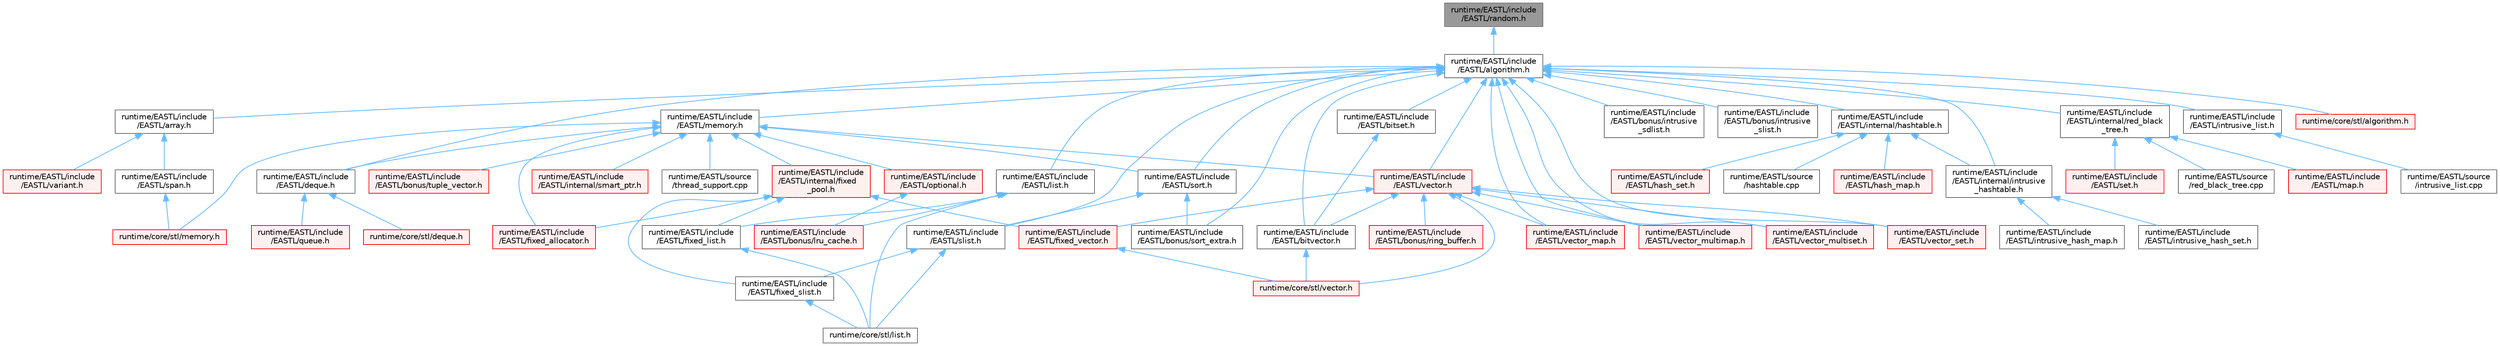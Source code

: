 digraph "runtime/EASTL/include/EASTL/random.h"
{
 // LATEX_PDF_SIZE
  bgcolor="transparent";
  edge [fontname=Helvetica,fontsize=10,labelfontname=Helvetica,labelfontsize=10];
  node [fontname=Helvetica,fontsize=10,shape=box,height=0.2,width=0.4];
  Node1 [id="Node000001",label="runtime/EASTL/include\l/EASTL/random.h",height=0.2,width=0.4,color="gray40", fillcolor="grey60", style="filled", fontcolor="black",tooltip=" "];
  Node1 -> Node2 [id="edge1_Node000001_Node000002",dir="back",color="steelblue1",style="solid",tooltip=" "];
  Node2 [id="Node000002",label="runtime/EASTL/include\l/EASTL/algorithm.h",height=0.2,width=0.4,color="grey40", fillcolor="white", style="filled",URL="$_e_a_s_t_l_2include_2_e_a_s_t_l_2algorithm_8h.html",tooltip=" "];
  Node2 -> Node3 [id="edge2_Node000002_Node000003",dir="back",color="steelblue1",style="solid",tooltip=" "];
  Node3 [id="Node000003",label="runtime/EASTL/include\l/EASTL/array.h",height=0.2,width=0.4,color="grey40", fillcolor="white", style="filled",URL="$runtime_2_e_a_s_t_l_2include_2_e_a_s_t_l_2array_8h.html",tooltip=" "];
  Node3 -> Node4 [id="edge3_Node000003_Node000004",dir="back",color="steelblue1",style="solid",tooltip=" "];
  Node4 [id="Node000004",label="runtime/EASTL/include\l/EASTL/span.h",height=0.2,width=0.4,color="grey40", fillcolor="white", style="filled",URL="$span_8h.html",tooltip=" "];
  Node4 -> Node5 [id="edge4_Node000004_Node000005",dir="back",color="steelblue1",style="solid",tooltip=" "];
  Node5 [id="Node000005",label="runtime/core/stl/memory.h",height=0.2,width=0.4,color="red", fillcolor="#FFF0F0", style="filled",URL="$runtime_2core_2stl_2memory_8h.html",tooltip=" "];
  Node3 -> Node1063 [id="edge5_Node000003_Node001063",dir="back",color="steelblue1",style="solid",tooltip=" "];
  Node1063 [id="Node001063",label="runtime/EASTL/include\l/EASTL/variant.h",height=0.2,width=0.4,color="red", fillcolor="#FFF0F0", style="filled",URL="$_e_a_s_t_l_2include_2_e_a_s_t_l_2variant_8h.html",tooltip=" "];
  Node2 -> Node710 [id="edge6_Node000002_Node000710",dir="back",color="steelblue1",style="solid",tooltip=" "];
  Node710 [id="Node000710",label="runtime/EASTL/include\l/EASTL/bitset.h",height=0.2,width=0.4,color="grey40", fillcolor="white", style="filled",URL="$bitset_8h.html",tooltip=" "];
  Node710 -> Node711 [id="edge7_Node000710_Node000711",dir="back",color="steelblue1",style="solid",tooltip=" "];
  Node711 [id="Node000711",label="runtime/EASTL/include\l/EASTL/bitvector.h",height=0.2,width=0.4,color="grey40", fillcolor="white", style="filled",URL="$bitvector_8h.html",tooltip=" "];
  Node711 -> Node712 [id="edge8_Node000711_Node000712",dir="back",color="steelblue1",style="solid",tooltip=" "];
  Node712 [id="Node000712",label="runtime/core/stl/vector.h",height=0.2,width=0.4,color="red", fillcolor="#FFF0F0", style="filled",URL="$runtime_2core_2stl_2vector_8h.html",tooltip=" "];
  Node2 -> Node711 [id="edge9_Node000002_Node000711",dir="back",color="steelblue1",style="solid",tooltip=" "];
  Node2 -> Node1065 [id="edge10_Node000002_Node001065",dir="back",color="steelblue1",style="solid",tooltip=" "];
  Node1065 [id="Node001065",label="runtime/EASTL/include\l/EASTL/bonus/intrusive\l_sdlist.h",height=0.2,width=0.4,color="grey40", fillcolor="white", style="filled",URL="$intrusive__sdlist_8h.html",tooltip=" "];
  Node2 -> Node1066 [id="edge11_Node000002_Node001066",dir="back",color="steelblue1",style="solid",tooltip=" "];
  Node1066 [id="Node001066",label="runtime/EASTL/include\l/EASTL/bonus/intrusive\l_slist.h",height=0.2,width=0.4,color="grey40", fillcolor="white", style="filled",URL="$intrusive__slist_8h.html",tooltip=" "];
  Node2 -> Node1067 [id="edge12_Node000002_Node001067",dir="back",color="steelblue1",style="solid",tooltip=" "];
  Node1067 [id="Node001067",label="runtime/EASTL/include\l/EASTL/bonus/sort_extra.h",height=0.2,width=0.4,color="grey40", fillcolor="white", style="filled",URL="$sort__extra_8h.html",tooltip=" "];
  Node2 -> Node1068 [id="edge13_Node000002_Node001068",dir="back",color="steelblue1",style="solid",tooltip=" "];
  Node1068 [id="Node001068",label="runtime/EASTL/include\l/EASTL/deque.h",height=0.2,width=0.4,color="grey40", fillcolor="white", style="filled",URL="$_e_a_s_t_l_2include_2_e_a_s_t_l_2deque_8h.html",tooltip=" "];
  Node1068 -> Node1069 [id="edge14_Node001068_Node001069",dir="back",color="steelblue1",style="solid",tooltip=" "];
  Node1069 [id="Node001069",label="runtime/EASTL/include\l/EASTL/queue.h",height=0.2,width=0.4,color="red", fillcolor="#FFF0F0", style="filled",URL="$_e_a_s_t_l_2include_2_e_a_s_t_l_2queue_8h.html",tooltip=" "];
  Node1068 -> Node1071 [id="edge15_Node001068_Node001071",dir="back",color="steelblue1",style="solid",tooltip=" "];
  Node1071 [id="Node001071",label="runtime/core/stl/deque.h",height=0.2,width=0.4,color="red", fillcolor="#FFF0F0", style="filled",URL="$core_2stl_2deque_8h.html",tooltip=" "];
  Node2 -> Node736 [id="edge16_Node000002_Node000736",dir="back",color="steelblue1",style="solid",tooltip=" "];
  Node736 [id="Node000736",label="runtime/EASTL/include\l/EASTL/internal/hashtable.h",height=0.2,width=0.4,color="grey40", fillcolor="white", style="filled",URL="$hashtable_8h.html",tooltip=" "];
  Node736 -> Node737 [id="edge17_Node000736_Node000737",dir="back",color="steelblue1",style="solid",tooltip=" "];
  Node737 [id="Node000737",label="runtime/EASTL/include\l/EASTL/hash_map.h",height=0.2,width=0.4,color="red", fillcolor="#FFF0F0", style="filled",URL="$hash__map_8h.html",tooltip=" "];
  Node736 -> Node743 [id="edge18_Node000736_Node000743",dir="back",color="steelblue1",style="solid",tooltip=" "];
  Node743 [id="Node000743",label="runtime/EASTL/include\l/EASTL/hash_set.h",height=0.2,width=0.4,color="red", fillcolor="#FFF0F0", style="filled",URL="$hash__set_8h.html",tooltip=" "];
  Node736 -> Node746 [id="edge19_Node000736_Node000746",dir="back",color="steelblue1",style="solid",tooltip=" "];
  Node746 [id="Node000746",label="runtime/EASTL/include\l/EASTL/internal/intrusive\l_hashtable.h",height=0.2,width=0.4,color="grey40", fillcolor="white", style="filled",URL="$intrusive__hashtable_8h.html",tooltip=" "];
  Node746 -> Node747 [id="edge20_Node000746_Node000747",dir="back",color="steelblue1",style="solid",tooltip=" "];
  Node747 [id="Node000747",label="runtime/EASTL/include\l/EASTL/intrusive_hash_map.h",height=0.2,width=0.4,color="grey40", fillcolor="white", style="filled",URL="$intrusive__hash__map_8h.html",tooltip=" "];
  Node746 -> Node748 [id="edge21_Node000746_Node000748",dir="back",color="steelblue1",style="solid",tooltip=" "];
  Node748 [id="Node000748",label="runtime/EASTL/include\l/EASTL/intrusive_hash_set.h",height=0.2,width=0.4,color="grey40", fillcolor="white", style="filled",URL="$intrusive__hash__set_8h.html",tooltip=" "];
  Node736 -> Node749 [id="edge22_Node000736_Node000749",dir="back",color="steelblue1",style="solid",tooltip=" "];
  Node749 [id="Node000749",label="runtime/EASTL/source\l/hashtable.cpp",height=0.2,width=0.4,color="grey40", fillcolor="white", style="filled",URL="$hashtable_8cpp.html",tooltip=" "];
  Node2 -> Node746 [id="edge23_Node000002_Node000746",dir="back",color="steelblue1",style="solid",tooltip=" "];
  Node2 -> Node1072 [id="edge24_Node000002_Node001072",dir="back",color="steelblue1",style="solid",tooltip=" "];
  Node1072 [id="Node001072",label="runtime/EASTL/include\l/EASTL/internal/red_black\l_tree.h",height=0.2,width=0.4,color="grey40", fillcolor="white", style="filled",URL="$red__black__tree_8h.html",tooltip=" "];
  Node1072 -> Node1073 [id="edge25_Node001072_Node001073",dir="back",color="steelblue1",style="solid",tooltip=" "];
  Node1073 [id="Node001073",label="runtime/EASTL/include\l/EASTL/map.h",height=0.2,width=0.4,color="red", fillcolor="#FFF0F0", style="filled",URL="$runtime_2_e_a_s_t_l_2include_2_e_a_s_t_l_2map_8h.html",tooltip=" "];
  Node1072 -> Node1077 [id="edge26_Node001072_Node001077",dir="back",color="steelblue1",style="solid",tooltip=" "];
  Node1077 [id="Node001077",label="runtime/EASTL/include\l/EASTL/set.h",height=0.2,width=0.4,color="red", fillcolor="#FFF0F0", style="filled",URL="$set_8h.html",tooltip=" "];
  Node1072 -> Node1079 [id="edge27_Node001072_Node001079",dir="back",color="steelblue1",style="solid",tooltip=" "];
  Node1079 [id="Node001079",label="runtime/EASTL/source\l/red_black_tree.cpp",height=0.2,width=0.4,color="grey40", fillcolor="white", style="filled",URL="$red__black__tree_8cpp.html",tooltip=" "];
  Node2 -> Node1080 [id="edge28_Node000002_Node001080",dir="back",color="steelblue1",style="solid",tooltip=" "];
  Node1080 [id="Node001080",label="runtime/EASTL/include\l/EASTL/intrusive_list.h",height=0.2,width=0.4,color="grey40", fillcolor="white", style="filled",URL="$runtime_2_e_a_s_t_l_2include_2_e_a_s_t_l_2intrusive__list_8h.html",tooltip=" "];
  Node1080 -> Node1081 [id="edge29_Node001080_Node001081",dir="back",color="steelblue1",style="solid",tooltip=" "];
  Node1081 [id="Node001081",label="runtime/EASTL/source\l/intrusive_list.cpp",height=0.2,width=0.4,color="grey40", fillcolor="white", style="filled",URL="$intrusive__list_8cpp.html",tooltip=" "];
  Node2 -> Node1082 [id="edge30_Node000002_Node001082",dir="back",color="steelblue1",style="solid",tooltip=" "];
  Node1082 [id="Node001082",label="runtime/EASTL/include\l/EASTL/list.h",height=0.2,width=0.4,color="grey40", fillcolor="white", style="filled",URL="$_e_a_s_t_l_2include_2_e_a_s_t_l_2list_8h.html",tooltip=" "];
  Node1082 -> Node741 [id="edge31_Node001082_Node000741",dir="back",color="steelblue1",style="solid",tooltip=" "];
  Node741 [id="Node000741",label="runtime/EASTL/include\l/EASTL/bonus/lru_cache.h",height=0.2,width=0.4,color="red", fillcolor="#FFF0F0", style="filled",URL="$_e_a_s_t_l_2include_2_e_a_s_t_l_2bonus_2lru__cache_8h.html",tooltip=" "];
  Node1082 -> Node1083 [id="edge32_Node001082_Node001083",dir="back",color="steelblue1",style="solid",tooltip=" "];
  Node1083 [id="Node001083",label="runtime/EASTL/include\l/EASTL/fixed_list.h",height=0.2,width=0.4,color="grey40", fillcolor="white", style="filled",URL="$fixed__list_8h.html",tooltip=" "];
  Node1083 -> Node1084 [id="edge33_Node001083_Node001084",dir="back",color="steelblue1",style="solid",tooltip=" "];
  Node1084 [id="Node001084",label="runtime/core/stl/list.h",height=0.2,width=0.4,color="grey40", fillcolor="white", style="filled",URL="$core_2stl_2list_8h.html",tooltip=" "];
  Node1082 -> Node1084 [id="edge34_Node001082_Node001084",dir="back",color="steelblue1",style="solid",tooltip=" "];
  Node2 -> Node1085 [id="edge35_Node000002_Node001085",dir="back",color="steelblue1",style="solid",tooltip=" "];
  Node1085 [id="Node001085",label="runtime/EASTL/include\l/EASTL/memory.h",height=0.2,width=0.4,color="grey40", fillcolor="white", style="filled",URL="$runtime_2_e_a_s_t_l_2include_2_e_a_s_t_l_2memory_8h.html",tooltip=" "];
  Node1085 -> Node1086 [id="edge36_Node001085_Node001086",dir="back",color="steelblue1",style="solid",tooltip=" "];
  Node1086 [id="Node001086",label="runtime/EASTL/include\l/EASTL/bonus/tuple_vector.h",height=0.2,width=0.4,color="red", fillcolor="#FFF0F0", style="filled",URL="$tuple__vector_8h.html",tooltip=" "];
  Node1085 -> Node1068 [id="edge37_Node001085_Node001068",dir="back",color="steelblue1",style="solid",tooltip=" "];
  Node1085 -> Node1088 [id="edge38_Node001085_Node001088",dir="back",color="steelblue1",style="solid",tooltip=" "];
  Node1088 [id="Node001088",label="runtime/EASTL/include\l/EASTL/fixed_allocator.h",height=0.2,width=0.4,color="red", fillcolor="#FFF0F0", style="filled",URL="$fixed__allocator_8h.html",tooltip=" "];
  Node1085 -> Node1090 [id="edge39_Node001085_Node001090",dir="back",color="steelblue1",style="solid",tooltip=" "];
  Node1090 [id="Node001090",label="runtime/EASTL/include\l/EASTL/internal/fixed\l_pool.h",height=0.2,width=0.4,color="red", fillcolor="#FFF0F0", style="filled",URL="$fixed__pool_8h.html",tooltip=" "];
  Node1090 -> Node1088 [id="edge40_Node001090_Node001088",dir="back",color="steelblue1",style="solid",tooltip=" "];
  Node1090 -> Node1083 [id="edge41_Node001090_Node001083",dir="back",color="steelblue1",style="solid",tooltip=" "];
  Node1090 -> Node1091 [id="edge42_Node001090_Node001091",dir="back",color="steelblue1",style="solid",tooltip=" "];
  Node1091 [id="Node001091",label="runtime/EASTL/include\l/EASTL/fixed_slist.h",height=0.2,width=0.4,color="grey40", fillcolor="white", style="filled",URL="$fixed__slist_8h.html",tooltip=" "];
  Node1091 -> Node1084 [id="edge43_Node001091_Node001084",dir="back",color="steelblue1",style="solid",tooltip=" "];
  Node1090 -> Node1092 [id="edge44_Node001090_Node001092",dir="back",color="steelblue1",style="solid",tooltip=" "];
  Node1092 [id="Node001092",label="runtime/EASTL/include\l/EASTL/fixed_vector.h",height=0.2,width=0.4,color="red", fillcolor="#FFF0F0", style="filled",URL="$fixed__vector_8h.html",tooltip=" "];
  Node1092 -> Node712 [id="edge45_Node001092_Node000712",dir="back",color="steelblue1",style="solid",tooltip=" "];
  Node1085 -> Node1095 [id="edge46_Node001085_Node001095",dir="back",color="steelblue1",style="solid",tooltip=" "];
  Node1095 [id="Node001095",label="runtime/EASTL/include\l/EASTL/internal/smart_ptr.h",height=0.2,width=0.4,color="red", fillcolor="#FFF0F0", style="filled",URL="$smart__ptr_8h.html",tooltip=" "];
  Node1085 -> Node1102 [id="edge47_Node001085_Node001102",dir="back",color="steelblue1",style="solid",tooltip=" "];
  Node1102 [id="Node001102",label="runtime/EASTL/include\l/EASTL/optional.h",height=0.2,width=0.4,color="red", fillcolor="#FFF0F0", style="filled",URL="$_e_a_s_t_l_2include_2_e_a_s_t_l_2optional_8h.html",tooltip=" "];
  Node1102 -> Node741 [id="edge48_Node001102_Node000741",dir="back",color="steelblue1",style="solid",tooltip=" "];
  Node1085 -> Node1105 [id="edge49_Node001085_Node001105",dir="back",color="steelblue1",style="solid",tooltip=" "];
  Node1105 [id="Node001105",label="runtime/EASTL/include\l/EASTL/sort.h",height=0.2,width=0.4,color="grey40", fillcolor="white", style="filled",URL="$sort_8h.html",tooltip=" "];
  Node1105 -> Node1067 [id="edge50_Node001105_Node001067",dir="back",color="steelblue1",style="solid",tooltip=" "];
  Node1105 -> Node1106 [id="edge51_Node001105_Node001106",dir="back",color="steelblue1",style="solid",tooltip=" "];
  Node1106 [id="Node001106",label="runtime/EASTL/include\l/EASTL/slist.h",height=0.2,width=0.4,color="grey40", fillcolor="white", style="filled",URL="$slist_8h.html",tooltip=" "];
  Node1106 -> Node1091 [id="edge52_Node001106_Node001091",dir="back",color="steelblue1",style="solid",tooltip=" "];
  Node1106 -> Node1084 [id="edge53_Node001106_Node001084",dir="back",color="steelblue1",style="solid",tooltip=" "];
  Node1085 -> Node1107 [id="edge54_Node001085_Node001107",dir="back",color="steelblue1",style="solid",tooltip=" "];
  Node1107 [id="Node001107",label="runtime/EASTL/include\l/EASTL/vector.h",height=0.2,width=0.4,color="red", fillcolor="#FFF0F0", style="filled",URL="$runtime_2_e_a_s_t_l_2include_2_e_a_s_t_l_2vector_8h.html",tooltip=" "];
  Node1107 -> Node711 [id="edge55_Node001107_Node000711",dir="back",color="steelblue1",style="solid",tooltip=" "];
  Node1107 -> Node1108 [id="edge56_Node001107_Node001108",dir="back",color="steelblue1",style="solid",tooltip=" "];
  Node1108 [id="Node001108",label="runtime/EASTL/include\l/EASTL/bonus/ring_buffer.h",height=0.2,width=0.4,color="red", fillcolor="#FFF0F0", style="filled",URL="$_e_a_s_t_l_2include_2_e_a_s_t_l_2bonus_2ring__buffer_8h.html",tooltip=" "];
  Node1107 -> Node1092 [id="edge57_Node001107_Node001092",dir="back",color="steelblue1",style="solid",tooltip=" "];
  Node1107 -> Node1113 [id="edge58_Node001107_Node001113",dir="back",color="steelblue1",style="solid",tooltip=" "];
  Node1113 [id="Node001113",label="runtime/EASTL/include\l/EASTL/vector_map.h",height=0.2,width=0.4,color="red", fillcolor="#FFF0F0", style="filled",URL="$_e_a_s_t_l_2include_2_e_a_s_t_l_2vector__map_8h.html",tooltip=" "];
  Node1107 -> Node1115 [id="edge59_Node001107_Node001115",dir="back",color="steelblue1",style="solid",tooltip=" "];
  Node1115 [id="Node001115",label="runtime/EASTL/include\l/EASTL/vector_multimap.h",height=0.2,width=0.4,color="red", fillcolor="#FFF0F0", style="filled",URL="$vector__multimap_8h.html",tooltip=" "];
  Node1107 -> Node1116 [id="edge60_Node001107_Node001116",dir="back",color="steelblue1",style="solid",tooltip=" "];
  Node1116 [id="Node001116",label="runtime/EASTL/include\l/EASTL/vector_multiset.h",height=0.2,width=0.4,color="red", fillcolor="#FFF0F0", style="filled",URL="$vector__multiset_8h.html",tooltip=" "];
  Node1107 -> Node1117 [id="edge61_Node001107_Node001117",dir="back",color="steelblue1",style="solid",tooltip=" "];
  Node1117 [id="Node001117",label="runtime/EASTL/include\l/EASTL/vector_set.h",height=0.2,width=0.4,color="red", fillcolor="#FFF0F0", style="filled",URL="$vector__set_8h.html",tooltip=" "];
  Node1107 -> Node712 [id="edge62_Node001107_Node000712",dir="back",color="steelblue1",style="solid",tooltip=" "];
  Node1085 -> Node1119 [id="edge63_Node001085_Node001119",dir="back",color="steelblue1",style="solid",tooltip=" "];
  Node1119 [id="Node001119",label="runtime/EASTL/source\l/thread_support.cpp",height=0.2,width=0.4,color="grey40", fillcolor="white", style="filled",URL="$thread__support_8cpp.html",tooltip=" "];
  Node1085 -> Node5 [id="edge64_Node001085_Node000005",dir="back",color="steelblue1",style="solid",tooltip=" "];
  Node2 -> Node1106 [id="edge65_Node000002_Node001106",dir="back",color="steelblue1",style="solid",tooltip=" "];
  Node2 -> Node1105 [id="edge66_Node000002_Node001105",dir="back",color="steelblue1",style="solid",tooltip=" "];
  Node2 -> Node1107 [id="edge67_Node000002_Node001107",dir="back",color="steelblue1",style="solid",tooltip=" "];
  Node2 -> Node1113 [id="edge68_Node000002_Node001113",dir="back",color="steelblue1",style="solid",tooltip=" "];
  Node2 -> Node1115 [id="edge69_Node000002_Node001115",dir="back",color="steelblue1",style="solid",tooltip=" "];
  Node2 -> Node1116 [id="edge70_Node000002_Node001116",dir="back",color="steelblue1",style="solid",tooltip=" "];
  Node2 -> Node1117 [id="edge71_Node000002_Node001117",dir="back",color="steelblue1",style="solid",tooltip=" "];
  Node2 -> Node1120 [id="edge72_Node000002_Node001120",dir="back",color="steelblue1",style="solid",tooltip=" "];
  Node1120 [id="Node001120",label="runtime/core/stl/algorithm.h",height=0.2,width=0.4,color="red", fillcolor="#FFF0F0", style="filled",URL="$core_2stl_2algorithm_8h.html",tooltip=" "];
}
